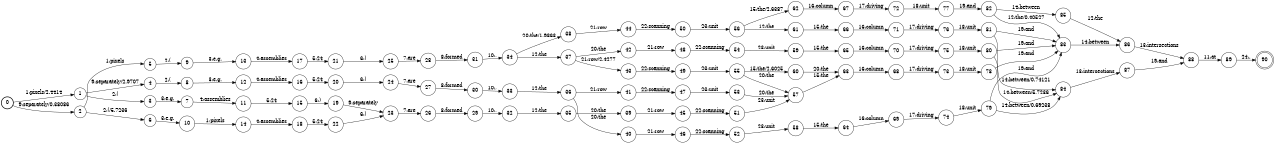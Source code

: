 digraph FST {
rankdir = LR;
size = "8.5,11";
label = "";
center = 1;
orientation = Portrait;
ranksep = "0.4";
nodesep = "0.25";
0 [label = "0", shape = circle, style = bold, fontsize = 14]
	0 -> 1 [label = "1:pixels/2.4414", fontsize = 14];
	0 -> 2 [label = "9:separately/0.38086", fontsize = 14];
1 [label = "1", shape = circle, style = solid, fontsize = 14]
	1 -> 3 [label = "2:(", fontsize = 14];
	1 -> 4 [label = "9:separately/2.9707", fontsize = 14];
2 [label = "2", shape = circle, style = solid, fontsize = 14]
	2 -> 5 [label = "1:pixels", fontsize = 14];
	2 -> 6 [label = "2:(/5.7236", fontsize = 14];
3 [label = "3", shape = circle, style = solid, fontsize = 14]
	3 -> 7 [label = "3:e.g.", fontsize = 14];
4 [label = "4", shape = circle, style = solid, fontsize = 14]
	4 -> 8 [label = "2:(", fontsize = 14];
5 [label = "5", shape = circle, style = solid, fontsize = 14]
	5 -> 9 [label = "2:(", fontsize = 14];
6 [label = "6", shape = circle, style = solid, fontsize = 14]
	6 -> 10 [label = "3:e.g.", fontsize = 14];
7 [label = "7", shape = circle, style = solid, fontsize = 14]
	7 -> 11 [label = "4:assemblies", fontsize = 14];
8 [label = "8", shape = circle, style = solid, fontsize = 14]
	8 -> 12 [label = "3:e.g.", fontsize = 14];
9 [label = "9", shape = circle, style = solid, fontsize = 14]
	9 -> 13 [label = "3:e.g.", fontsize = 14];
10 [label = "10", shape = circle, style = solid, fontsize = 14]
	10 -> 14 [label = "1:pixels", fontsize = 14];
11 [label = "11", shape = circle, style = solid, fontsize = 14]
	11 -> 15 [label = "5:24", fontsize = 14];
12 [label = "12", shape = circle, style = solid, fontsize = 14]
	12 -> 16 [label = "4:assemblies", fontsize = 14];
13 [label = "13", shape = circle, style = solid, fontsize = 14]
	13 -> 17 [label = "4:assemblies", fontsize = 14];
14 [label = "14", shape = circle, style = solid, fontsize = 14]
	14 -> 18 [label = "4:assemblies", fontsize = 14];
15 [label = "15", shape = circle, style = solid, fontsize = 14]
	15 -> 19 [label = "6:)", fontsize = 14];
16 [label = "16", shape = circle, style = solid, fontsize = 14]
	16 -> 20 [label = "5:24", fontsize = 14];
17 [label = "17", shape = circle, style = solid, fontsize = 14]
	17 -> 21 [label = "5:24", fontsize = 14];
18 [label = "18", shape = circle, style = solid, fontsize = 14]
	18 -> 22 [label = "5:24", fontsize = 14];
19 [label = "19", shape = circle, style = solid, fontsize = 14]
	19 -> 23 [label = "9:separately", fontsize = 14];
20 [label = "20", shape = circle, style = solid, fontsize = 14]
	20 -> 24 [label = "6:)", fontsize = 14];
21 [label = "21", shape = circle, style = solid, fontsize = 14]
	21 -> 25 [label = "6:)", fontsize = 14];
22 [label = "22", shape = circle, style = solid, fontsize = 14]
	22 -> 23 [label = "6:)", fontsize = 14];
23 [label = "23", shape = circle, style = solid, fontsize = 14]
	23 -> 26 [label = "7:are", fontsize = 14];
24 [label = "24", shape = circle, style = solid, fontsize = 14]
	24 -> 27 [label = "7:are", fontsize = 14];
25 [label = "25", shape = circle, style = solid, fontsize = 14]
	25 -> 28 [label = "7:are", fontsize = 14];
26 [label = "26", shape = circle, style = solid, fontsize = 14]
	26 -> 29 [label = "8:formed", fontsize = 14];
27 [label = "27", shape = circle, style = solid, fontsize = 14]
	27 -> 30 [label = "8:formed", fontsize = 14];
28 [label = "28", shape = circle, style = solid, fontsize = 14]
	28 -> 31 [label = "8:formed", fontsize = 14];
29 [label = "29", shape = circle, style = solid, fontsize = 14]
	29 -> 32 [label = "10:,", fontsize = 14];
30 [label = "30", shape = circle, style = solid, fontsize = 14]
	30 -> 33 [label = "10:,", fontsize = 14];
31 [label = "31", shape = circle, style = solid, fontsize = 14]
	31 -> 34 [label = "10:,", fontsize = 14];
32 [label = "32", shape = circle, style = solid, fontsize = 14]
	32 -> 35 [label = "12:the", fontsize = 14];
33 [label = "33", shape = circle, style = solid, fontsize = 14]
	33 -> 36 [label = "12:the", fontsize = 14];
34 [label = "34", shape = circle, style = solid, fontsize = 14]
	34 -> 37 [label = "12:the", fontsize = 14];
	34 -> 38 [label = "20:the/1.9863", fontsize = 14];
35 [label = "35", shape = circle, style = solid, fontsize = 14]
	35 -> 39 [label = "20:the", fontsize = 14];
36 [label = "36", shape = circle, style = solid, fontsize = 14]
	36 -> 40 [label = "20:the", fontsize = 14];
	36 -> 41 [label = "21:row", fontsize = 14];
37 [label = "37", shape = circle, style = solid, fontsize = 14]
	37 -> 42 [label = "20:the", fontsize = 14];
	37 -> 43 [label = "21:row/2.4277", fontsize = 14];
38 [label = "38", shape = circle, style = solid, fontsize = 14]
	38 -> 44 [label = "21:row", fontsize = 14];
39 [label = "39", shape = circle, style = solid, fontsize = 14]
	39 -> 45 [label = "21:row", fontsize = 14];
40 [label = "40", shape = circle, style = solid, fontsize = 14]
	40 -> 46 [label = "21:row", fontsize = 14];
41 [label = "41", shape = circle, style = solid, fontsize = 14]
	41 -> 47 [label = "22:scanning", fontsize = 14];
42 [label = "42", shape = circle, style = solid, fontsize = 14]
	42 -> 48 [label = "21:row", fontsize = 14];
43 [label = "43", shape = circle, style = solid, fontsize = 14]
	43 -> 49 [label = "22:scanning", fontsize = 14];
44 [label = "44", shape = circle, style = solid, fontsize = 14]
	44 -> 50 [label = "22:scanning", fontsize = 14];
45 [label = "45", shape = circle, style = solid, fontsize = 14]
	45 -> 51 [label = "22:scanning", fontsize = 14];
46 [label = "46", shape = circle, style = solid, fontsize = 14]
	46 -> 52 [label = "22:scanning", fontsize = 14];
47 [label = "47", shape = circle, style = solid, fontsize = 14]
	47 -> 53 [label = "23:unit", fontsize = 14];
48 [label = "48", shape = circle, style = solid, fontsize = 14]
	48 -> 54 [label = "22:scanning", fontsize = 14];
49 [label = "49", shape = circle, style = solid, fontsize = 14]
	49 -> 55 [label = "23:unit", fontsize = 14];
50 [label = "50", shape = circle, style = solid, fontsize = 14]
	50 -> 56 [label = "23:unit", fontsize = 14];
51 [label = "51", shape = circle, style = solid, fontsize = 14]
	51 -> 57 [label = "23:unit", fontsize = 14];
52 [label = "52", shape = circle, style = solid, fontsize = 14]
	52 -> 58 [label = "23:unit", fontsize = 14];
53 [label = "53", shape = circle, style = solid, fontsize = 14]
	53 -> 57 [label = "20:the", fontsize = 14];
54 [label = "54", shape = circle, style = solid, fontsize = 14]
	54 -> 59 [label = "23:unit", fontsize = 14];
55 [label = "55", shape = circle, style = solid, fontsize = 14]
	55 -> 57 [label = "20:the", fontsize = 14];
	55 -> 60 [label = "15:the/2.6025", fontsize = 14];
56 [label = "56", shape = circle, style = solid, fontsize = 14]
	56 -> 61 [label = "12:the", fontsize = 14];
	56 -> 62 [label = "15:the/2.6387", fontsize = 14];
57 [label = "57", shape = circle, style = solid, fontsize = 14]
	57 -> 63 [label = "15:the", fontsize = 14];
58 [label = "58", shape = circle, style = solid, fontsize = 14]
	58 -> 64 [label = "15:the", fontsize = 14];
59 [label = "59", shape = circle, style = solid, fontsize = 14]
	59 -> 65 [label = "15:the", fontsize = 14];
60 [label = "60", shape = circle, style = solid, fontsize = 14]
	60 -> 63 [label = "20:the", fontsize = 14];
61 [label = "61", shape = circle, style = solid, fontsize = 14]
	61 -> 66 [label = "15:the", fontsize = 14];
62 [label = "62", shape = circle, style = solid, fontsize = 14]
	62 -> 67 [label = "16:column", fontsize = 14];
63 [label = "63", shape = circle, style = solid, fontsize = 14]
	63 -> 68 [label = "16:column", fontsize = 14];
64 [label = "64", shape = circle, style = solid, fontsize = 14]
	64 -> 69 [label = "16:column", fontsize = 14];
65 [label = "65", shape = circle, style = solid, fontsize = 14]
	65 -> 70 [label = "16:column", fontsize = 14];
66 [label = "66", shape = circle, style = solid, fontsize = 14]
	66 -> 71 [label = "16:column", fontsize = 14];
67 [label = "67", shape = circle, style = solid, fontsize = 14]
	67 -> 72 [label = "17:driving", fontsize = 14];
68 [label = "68", shape = circle, style = solid, fontsize = 14]
	68 -> 73 [label = "17:driving", fontsize = 14];
69 [label = "69", shape = circle, style = solid, fontsize = 14]
	69 -> 74 [label = "17:driving", fontsize = 14];
70 [label = "70", shape = circle, style = solid, fontsize = 14]
	70 -> 75 [label = "17:driving", fontsize = 14];
71 [label = "71", shape = circle, style = solid, fontsize = 14]
	71 -> 76 [label = "17:driving", fontsize = 14];
72 [label = "72", shape = circle, style = solid, fontsize = 14]
	72 -> 77 [label = "18:unit", fontsize = 14];
73 [label = "73", shape = circle, style = solid, fontsize = 14]
	73 -> 78 [label = "18:unit", fontsize = 14];
74 [label = "74", shape = circle, style = solid, fontsize = 14]
	74 -> 79 [label = "18:unit", fontsize = 14];
75 [label = "75", shape = circle, style = solid, fontsize = 14]
	75 -> 80 [label = "18:unit", fontsize = 14];
76 [label = "76", shape = circle, style = solid, fontsize = 14]
	76 -> 81 [label = "18:unit", fontsize = 14];
77 [label = "77", shape = circle, style = solid, fontsize = 14]
	77 -> 82 [label = "19:and", fontsize = 14];
78 [label = "78", shape = circle, style = solid, fontsize = 14]
	78 -> 83 [label = "19:and", fontsize = 14];
79 [label = "79", shape = circle, style = solid, fontsize = 14]
	79 -> 84 [label = "14:between/0.69238", fontsize = 14];
	79 -> 83 [label = "19:and", fontsize = 14];
80 [label = "80", shape = circle, style = solid, fontsize = 14]
	80 -> 84 [label = "14:between/5.7236", fontsize = 14];
	80 -> 83 [label = "19:and", fontsize = 14];
81 [label = "81", shape = circle, style = solid, fontsize = 14]
	81 -> 84 [label = "14:between/0.74121", fontsize = 14];
	81 -> 83 [label = "19:and", fontsize = 14];
82 [label = "82", shape = circle, style = solid, fontsize = 14]
	82 -> 83 [label = "12:the/0.40527", fontsize = 14];
	82 -> 85 [label = "14:between", fontsize = 14];
83 [label = "83", shape = circle, style = solid, fontsize = 14]
	83 -> 86 [label = "14:between", fontsize = 14];
84 [label = "84", shape = circle, style = solid, fontsize = 14]
	84 -> 87 [label = "13:intersections", fontsize = 14];
85 [label = "85", shape = circle, style = solid, fontsize = 14]
	85 -> 86 [label = "12:the", fontsize = 14];
86 [label = "86", shape = circle, style = solid, fontsize = 14]
	86 -> 88 [label = "13:intersections", fontsize = 14];
87 [label = "87", shape = circle, style = solid, fontsize = 14]
	87 -> 88 [label = "19:and", fontsize = 14];
88 [label = "88", shape = circle, style = solid, fontsize = 14]
	88 -> 89 [label = "11:at", fontsize = 14];
89 [label = "89", shape = circle, style = solid, fontsize = 14]
	89 -> 90 [label = "24:.", fontsize = 14];
90 [label = "90", shape = doublecircle, style = solid, fontsize = 14]
}
